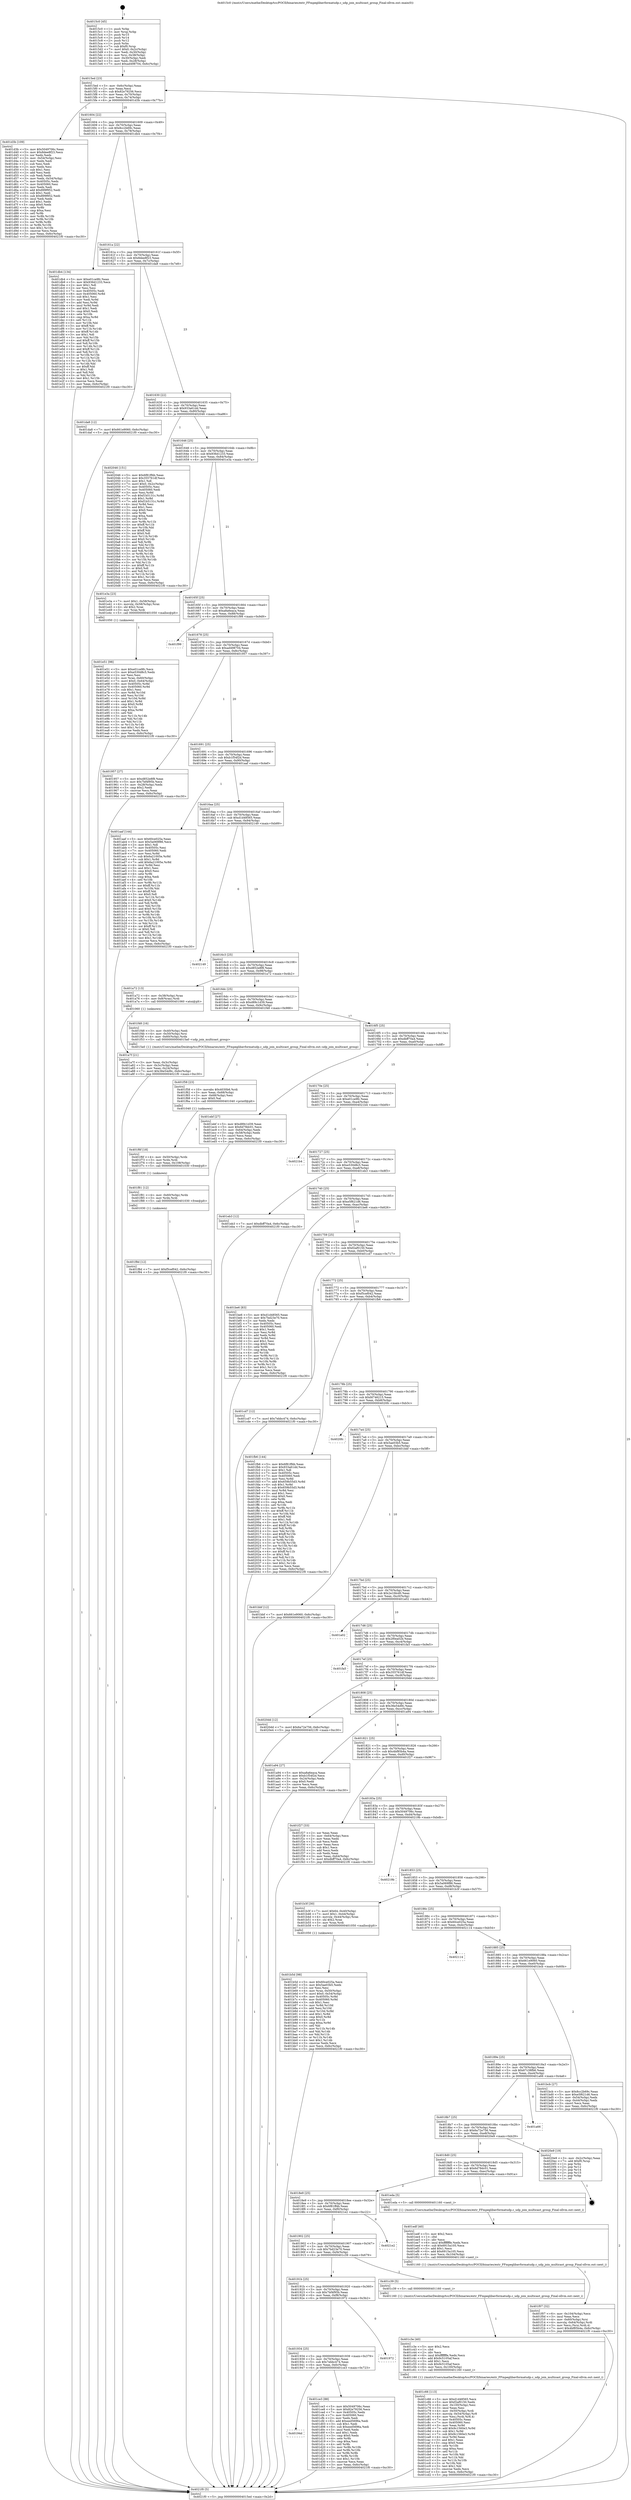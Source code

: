 digraph "0x4015c0" {
  label = "0x4015c0 (/mnt/c/Users/mathe/Desktop/tcc/POCII/binaries/extr_FFmpeglibavformatudp.c_udp_join_multicast_group_Final-ollvm.out::main(0))"
  labelloc = "t"
  node[shape=record]

  Entry [label="",width=0.3,height=0.3,shape=circle,fillcolor=black,style=filled]
  "0x4015ed" [label="{
     0x4015ed [23]\l
     | [instrs]\l
     &nbsp;&nbsp;0x4015ed \<+3\>: mov -0x6c(%rbp),%eax\l
     &nbsp;&nbsp;0x4015f0 \<+2\>: mov %eax,%ecx\l
     &nbsp;&nbsp;0x4015f2 \<+6\>: sub $0x82e79256,%ecx\l
     &nbsp;&nbsp;0x4015f8 \<+3\>: mov %eax,-0x70(%rbp)\l
     &nbsp;&nbsp;0x4015fb \<+3\>: mov %ecx,-0x74(%rbp)\l
     &nbsp;&nbsp;0x4015fe \<+6\>: je 0000000000401d3b \<main+0x77b\>\l
  }"]
  "0x401d3b" [label="{
     0x401d3b [109]\l
     | [instrs]\l
     &nbsp;&nbsp;0x401d3b \<+5\>: mov $0x5049706c,%eax\l
     &nbsp;&nbsp;0x401d40 \<+5\>: mov $0x8dee8f23,%ecx\l
     &nbsp;&nbsp;0x401d45 \<+2\>: xor %edx,%edx\l
     &nbsp;&nbsp;0x401d47 \<+3\>: mov -0x54(%rbp),%esi\l
     &nbsp;&nbsp;0x401d4a \<+2\>: mov %edx,%edi\l
     &nbsp;&nbsp;0x401d4c \<+2\>: sub %esi,%edi\l
     &nbsp;&nbsp;0x401d4e \<+2\>: mov %edx,%esi\l
     &nbsp;&nbsp;0x401d50 \<+3\>: sub $0x1,%esi\l
     &nbsp;&nbsp;0x401d53 \<+2\>: add %esi,%edi\l
     &nbsp;&nbsp;0x401d55 \<+2\>: sub %edi,%edx\l
     &nbsp;&nbsp;0x401d57 \<+3\>: mov %edx,-0x54(%rbp)\l
     &nbsp;&nbsp;0x401d5a \<+7\>: mov 0x40505c,%edx\l
     &nbsp;&nbsp;0x401d61 \<+7\>: mov 0x405060,%esi\l
     &nbsp;&nbsp;0x401d68 \<+2\>: mov %edx,%edi\l
     &nbsp;&nbsp;0x401d6a \<+6\>: add $0x899f952,%edi\l
     &nbsp;&nbsp;0x401d70 \<+3\>: sub $0x1,%edi\l
     &nbsp;&nbsp;0x401d73 \<+6\>: sub $0x899f952,%edi\l
     &nbsp;&nbsp;0x401d79 \<+3\>: imul %edi,%edx\l
     &nbsp;&nbsp;0x401d7c \<+3\>: and $0x1,%edx\l
     &nbsp;&nbsp;0x401d7f \<+3\>: cmp $0x0,%edx\l
     &nbsp;&nbsp;0x401d82 \<+4\>: sete %r8b\l
     &nbsp;&nbsp;0x401d86 \<+3\>: cmp $0xa,%esi\l
     &nbsp;&nbsp;0x401d89 \<+4\>: setl %r9b\l
     &nbsp;&nbsp;0x401d8d \<+3\>: mov %r8b,%r10b\l
     &nbsp;&nbsp;0x401d90 \<+3\>: and %r9b,%r10b\l
     &nbsp;&nbsp;0x401d93 \<+3\>: xor %r9b,%r8b\l
     &nbsp;&nbsp;0x401d96 \<+3\>: or %r8b,%r10b\l
     &nbsp;&nbsp;0x401d99 \<+4\>: test $0x1,%r10b\l
     &nbsp;&nbsp;0x401d9d \<+3\>: cmovne %ecx,%eax\l
     &nbsp;&nbsp;0x401da0 \<+3\>: mov %eax,-0x6c(%rbp)\l
     &nbsp;&nbsp;0x401da3 \<+5\>: jmp 00000000004021f0 \<main+0xc30\>\l
  }"]
  "0x401604" [label="{
     0x401604 [22]\l
     | [instrs]\l
     &nbsp;&nbsp;0x401604 \<+5\>: jmp 0000000000401609 \<main+0x49\>\l
     &nbsp;&nbsp;0x401609 \<+3\>: mov -0x70(%rbp),%eax\l
     &nbsp;&nbsp;0x40160c \<+5\>: sub $0x8cc2b69c,%eax\l
     &nbsp;&nbsp;0x401611 \<+3\>: mov %eax,-0x78(%rbp)\l
     &nbsp;&nbsp;0x401614 \<+6\>: je 0000000000401db4 \<main+0x7f4\>\l
  }"]
  Exit [label="",width=0.3,height=0.3,shape=circle,fillcolor=black,style=filled,peripheries=2]
  "0x401db4" [label="{
     0x401db4 [134]\l
     | [instrs]\l
     &nbsp;&nbsp;0x401db4 \<+5\>: mov $0xe01ce9fc,%eax\l
     &nbsp;&nbsp;0x401db9 \<+5\>: mov $0x936d1233,%ecx\l
     &nbsp;&nbsp;0x401dbe \<+2\>: mov $0x1,%dl\l
     &nbsp;&nbsp;0x401dc0 \<+2\>: xor %esi,%esi\l
     &nbsp;&nbsp;0x401dc2 \<+7\>: mov 0x40505c,%edi\l
     &nbsp;&nbsp;0x401dc9 \<+8\>: mov 0x405060,%r8d\l
     &nbsp;&nbsp;0x401dd1 \<+3\>: sub $0x1,%esi\l
     &nbsp;&nbsp;0x401dd4 \<+3\>: mov %edi,%r9d\l
     &nbsp;&nbsp;0x401dd7 \<+3\>: add %esi,%r9d\l
     &nbsp;&nbsp;0x401dda \<+4\>: imul %r9d,%edi\l
     &nbsp;&nbsp;0x401dde \<+3\>: and $0x1,%edi\l
     &nbsp;&nbsp;0x401de1 \<+3\>: cmp $0x0,%edi\l
     &nbsp;&nbsp;0x401de4 \<+4\>: sete %r10b\l
     &nbsp;&nbsp;0x401de8 \<+4\>: cmp $0xa,%r8d\l
     &nbsp;&nbsp;0x401dec \<+4\>: setl %r11b\l
     &nbsp;&nbsp;0x401df0 \<+3\>: mov %r10b,%bl\l
     &nbsp;&nbsp;0x401df3 \<+3\>: xor $0xff,%bl\l
     &nbsp;&nbsp;0x401df6 \<+3\>: mov %r11b,%r14b\l
     &nbsp;&nbsp;0x401df9 \<+4\>: xor $0xff,%r14b\l
     &nbsp;&nbsp;0x401dfd \<+3\>: xor $0x1,%dl\l
     &nbsp;&nbsp;0x401e00 \<+3\>: mov %bl,%r15b\l
     &nbsp;&nbsp;0x401e03 \<+4\>: and $0xff,%r15b\l
     &nbsp;&nbsp;0x401e07 \<+3\>: and %dl,%r10b\l
     &nbsp;&nbsp;0x401e0a \<+3\>: mov %r14b,%r12b\l
     &nbsp;&nbsp;0x401e0d \<+4\>: and $0xff,%r12b\l
     &nbsp;&nbsp;0x401e11 \<+3\>: and %dl,%r11b\l
     &nbsp;&nbsp;0x401e14 \<+3\>: or %r10b,%r15b\l
     &nbsp;&nbsp;0x401e17 \<+3\>: or %r11b,%r12b\l
     &nbsp;&nbsp;0x401e1a \<+3\>: xor %r12b,%r15b\l
     &nbsp;&nbsp;0x401e1d \<+3\>: or %r14b,%bl\l
     &nbsp;&nbsp;0x401e20 \<+3\>: xor $0xff,%bl\l
     &nbsp;&nbsp;0x401e23 \<+3\>: or $0x1,%dl\l
     &nbsp;&nbsp;0x401e26 \<+2\>: and %dl,%bl\l
     &nbsp;&nbsp;0x401e28 \<+3\>: or %bl,%r15b\l
     &nbsp;&nbsp;0x401e2b \<+4\>: test $0x1,%r15b\l
     &nbsp;&nbsp;0x401e2f \<+3\>: cmovne %ecx,%eax\l
     &nbsp;&nbsp;0x401e32 \<+3\>: mov %eax,-0x6c(%rbp)\l
     &nbsp;&nbsp;0x401e35 \<+5\>: jmp 00000000004021f0 \<main+0xc30\>\l
  }"]
  "0x40161a" [label="{
     0x40161a [22]\l
     | [instrs]\l
     &nbsp;&nbsp;0x40161a \<+5\>: jmp 000000000040161f \<main+0x5f\>\l
     &nbsp;&nbsp;0x40161f \<+3\>: mov -0x70(%rbp),%eax\l
     &nbsp;&nbsp;0x401622 \<+5\>: sub $0x8dee8f23,%eax\l
     &nbsp;&nbsp;0x401627 \<+3\>: mov %eax,-0x7c(%rbp)\l
     &nbsp;&nbsp;0x40162a \<+6\>: je 0000000000401da8 \<main+0x7e8\>\l
  }"]
  "0x401f8d" [label="{
     0x401f8d [12]\l
     | [instrs]\l
     &nbsp;&nbsp;0x401f8d \<+7\>: movl $0xf5cef042,-0x6c(%rbp)\l
     &nbsp;&nbsp;0x401f94 \<+5\>: jmp 00000000004021f0 \<main+0xc30\>\l
  }"]
  "0x401da8" [label="{
     0x401da8 [12]\l
     | [instrs]\l
     &nbsp;&nbsp;0x401da8 \<+7\>: movl $0x661e9060,-0x6c(%rbp)\l
     &nbsp;&nbsp;0x401daf \<+5\>: jmp 00000000004021f0 \<main+0xc30\>\l
  }"]
  "0x401630" [label="{
     0x401630 [22]\l
     | [instrs]\l
     &nbsp;&nbsp;0x401630 \<+5\>: jmp 0000000000401635 \<main+0x75\>\l
     &nbsp;&nbsp;0x401635 \<+3\>: mov -0x70(%rbp),%eax\l
     &nbsp;&nbsp;0x401638 \<+5\>: sub $0x933a61dd,%eax\l
     &nbsp;&nbsp;0x40163d \<+3\>: mov %eax,-0x80(%rbp)\l
     &nbsp;&nbsp;0x401640 \<+6\>: je 0000000000402046 \<main+0xa86\>\l
  }"]
  "0x401f81" [label="{
     0x401f81 [12]\l
     | [instrs]\l
     &nbsp;&nbsp;0x401f81 \<+4\>: mov -0x60(%rbp),%rdx\l
     &nbsp;&nbsp;0x401f85 \<+3\>: mov %rdx,%rdi\l
     &nbsp;&nbsp;0x401f88 \<+5\>: call 0000000000401030 \<free@plt\>\l
     | [calls]\l
     &nbsp;&nbsp;0x401030 \{1\} (unknown)\l
  }"]
  "0x402046" [label="{
     0x402046 [151]\l
     | [instrs]\l
     &nbsp;&nbsp;0x402046 \<+5\>: mov $0x6f81ff4b,%eax\l
     &nbsp;&nbsp;0x40204b \<+5\>: mov $0x355761df,%ecx\l
     &nbsp;&nbsp;0x402050 \<+2\>: mov $0x1,%dl\l
     &nbsp;&nbsp;0x402052 \<+7\>: movl $0x0,-0x2c(%rbp)\l
     &nbsp;&nbsp;0x402059 \<+7\>: mov 0x40505c,%esi\l
     &nbsp;&nbsp;0x402060 \<+7\>: mov 0x405060,%edi\l
     &nbsp;&nbsp;0x402067 \<+3\>: mov %esi,%r8d\l
     &nbsp;&nbsp;0x40206a \<+7\>: sub $0xf1b5131c,%r8d\l
     &nbsp;&nbsp;0x402071 \<+4\>: sub $0x1,%r8d\l
     &nbsp;&nbsp;0x402075 \<+7\>: add $0xf1b5131c,%r8d\l
     &nbsp;&nbsp;0x40207c \<+4\>: imul %r8d,%esi\l
     &nbsp;&nbsp;0x402080 \<+3\>: and $0x1,%esi\l
     &nbsp;&nbsp;0x402083 \<+3\>: cmp $0x0,%esi\l
     &nbsp;&nbsp;0x402086 \<+4\>: sete %r9b\l
     &nbsp;&nbsp;0x40208a \<+3\>: cmp $0xa,%edi\l
     &nbsp;&nbsp;0x40208d \<+4\>: setl %r10b\l
     &nbsp;&nbsp;0x402091 \<+3\>: mov %r9b,%r11b\l
     &nbsp;&nbsp;0x402094 \<+4\>: xor $0xff,%r11b\l
     &nbsp;&nbsp;0x402098 \<+3\>: mov %r10b,%bl\l
     &nbsp;&nbsp;0x40209b \<+3\>: xor $0xff,%bl\l
     &nbsp;&nbsp;0x40209e \<+3\>: xor $0x0,%dl\l
     &nbsp;&nbsp;0x4020a1 \<+3\>: mov %r11b,%r14b\l
     &nbsp;&nbsp;0x4020a4 \<+4\>: and $0x0,%r14b\l
     &nbsp;&nbsp;0x4020a8 \<+3\>: and %dl,%r9b\l
     &nbsp;&nbsp;0x4020ab \<+3\>: mov %bl,%r15b\l
     &nbsp;&nbsp;0x4020ae \<+4\>: and $0x0,%r15b\l
     &nbsp;&nbsp;0x4020b2 \<+3\>: and %dl,%r10b\l
     &nbsp;&nbsp;0x4020b5 \<+3\>: or %r9b,%r14b\l
     &nbsp;&nbsp;0x4020b8 \<+3\>: or %r10b,%r15b\l
     &nbsp;&nbsp;0x4020bb \<+3\>: xor %r15b,%r14b\l
     &nbsp;&nbsp;0x4020be \<+3\>: or %bl,%r11b\l
     &nbsp;&nbsp;0x4020c1 \<+4\>: xor $0xff,%r11b\l
     &nbsp;&nbsp;0x4020c5 \<+3\>: or $0x0,%dl\l
     &nbsp;&nbsp;0x4020c8 \<+3\>: and %dl,%r11b\l
     &nbsp;&nbsp;0x4020cb \<+3\>: or %r11b,%r14b\l
     &nbsp;&nbsp;0x4020ce \<+4\>: test $0x1,%r14b\l
     &nbsp;&nbsp;0x4020d2 \<+3\>: cmovne %ecx,%eax\l
     &nbsp;&nbsp;0x4020d5 \<+3\>: mov %eax,-0x6c(%rbp)\l
     &nbsp;&nbsp;0x4020d8 \<+5\>: jmp 00000000004021f0 \<main+0xc30\>\l
  }"]
  "0x401646" [label="{
     0x401646 [25]\l
     | [instrs]\l
     &nbsp;&nbsp;0x401646 \<+5\>: jmp 000000000040164b \<main+0x8b\>\l
     &nbsp;&nbsp;0x40164b \<+3\>: mov -0x70(%rbp),%eax\l
     &nbsp;&nbsp;0x40164e \<+5\>: sub $0x936d1233,%eax\l
     &nbsp;&nbsp;0x401653 \<+6\>: mov %eax,-0x84(%rbp)\l
     &nbsp;&nbsp;0x401659 \<+6\>: je 0000000000401e3a \<main+0x87a\>\l
  }"]
  "0x401f6f" [label="{
     0x401f6f [18]\l
     | [instrs]\l
     &nbsp;&nbsp;0x401f6f \<+4\>: mov -0x50(%rbp),%rdx\l
     &nbsp;&nbsp;0x401f73 \<+3\>: mov %rdx,%rdi\l
     &nbsp;&nbsp;0x401f76 \<+6\>: mov %eax,-0x108(%rbp)\l
     &nbsp;&nbsp;0x401f7c \<+5\>: call 0000000000401030 \<free@plt\>\l
     | [calls]\l
     &nbsp;&nbsp;0x401030 \{1\} (unknown)\l
  }"]
  "0x401e3a" [label="{
     0x401e3a [23]\l
     | [instrs]\l
     &nbsp;&nbsp;0x401e3a \<+7\>: movl $0x1,-0x58(%rbp)\l
     &nbsp;&nbsp;0x401e41 \<+4\>: movslq -0x58(%rbp),%rax\l
     &nbsp;&nbsp;0x401e45 \<+4\>: shl $0x2,%rax\l
     &nbsp;&nbsp;0x401e49 \<+3\>: mov %rax,%rdi\l
     &nbsp;&nbsp;0x401e4c \<+5\>: call 0000000000401050 \<malloc@plt\>\l
     | [calls]\l
     &nbsp;&nbsp;0x401050 \{1\} (unknown)\l
  }"]
  "0x40165f" [label="{
     0x40165f [25]\l
     | [instrs]\l
     &nbsp;&nbsp;0x40165f \<+5\>: jmp 0000000000401664 \<main+0xa4\>\l
     &nbsp;&nbsp;0x401664 \<+3\>: mov -0x70(%rbp),%eax\l
     &nbsp;&nbsp;0x401667 \<+5\>: sub $0xa8a6eaca,%eax\l
     &nbsp;&nbsp;0x40166c \<+6\>: mov %eax,-0x88(%rbp)\l
     &nbsp;&nbsp;0x401672 \<+6\>: je 0000000000401f99 \<main+0x9d9\>\l
  }"]
  "0x401f58" [label="{
     0x401f58 [23]\l
     | [instrs]\l
     &nbsp;&nbsp;0x401f58 \<+10\>: movabs $0x4030b6,%rdi\l
     &nbsp;&nbsp;0x401f62 \<+3\>: mov %eax,-0x68(%rbp)\l
     &nbsp;&nbsp;0x401f65 \<+3\>: mov -0x68(%rbp),%esi\l
     &nbsp;&nbsp;0x401f68 \<+2\>: mov $0x0,%al\l
     &nbsp;&nbsp;0x401f6a \<+5\>: call 0000000000401040 \<printf@plt\>\l
     | [calls]\l
     &nbsp;&nbsp;0x401040 \{1\} (unknown)\l
  }"]
  "0x401f99" [label="{
     0x401f99\l
  }", style=dashed]
  "0x401678" [label="{
     0x401678 [25]\l
     | [instrs]\l
     &nbsp;&nbsp;0x401678 \<+5\>: jmp 000000000040167d \<main+0xbd\>\l
     &nbsp;&nbsp;0x40167d \<+3\>: mov -0x70(%rbp),%eax\l
     &nbsp;&nbsp;0x401680 \<+5\>: sub $0xad498704,%eax\l
     &nbsp;&nbsp;0x401685 \<+6\>: mov %eax,-0x8c(%rbp)\l
     &nbsp;&nbsp;0x40168b \<+6\>: je 0000000000401957 \<main+0x397\>\l
  }"]
  "0x401f07" [label="{
     0x401f07 [32]\l
     | [instrs]\l
     &nbsp;&nbsp;0x401f07 \<+6\>: mov -0x104(%rbp),%ecx\l
     &nbsp;&nbsp;0x401f0d \<+3\>: imul %eax,%ecx\l
     &nbsp;&nbsp;0x401f10 \<+4\>: mov -0x60(%rbp),%rsi\l
     &nbsp;&nbsp;0x401f14 \<+4\>: movslq -0x64(%rbp),%rdi\l
     &nbsp;&nbsp;0x401f18 \<+3\>: mov %ecx,(%rsi,%rdi,4)\l
     &nbsp;&nbsp;0x401f1b \<+7\>: movl $0x4bf85b4a,-0x6c(%rbp)\l
     &nbsp;&nbsp;0x401f22 \<+5\>: jmp 00000000004021f0 \<main+0xc30\>\l
  }"]
  "0x401957" [label="{
     0x401957 [27]\l
     | [instrs]\l
     &nbsp;&nbsp;0x401957 \<+5\>: mov $0xd852e8f8,%eax\l
     &nbsp;&nbsp;0x40195c \<+5\>: mov $0x7bf4f95b,%ecx\l
     &nbsp;&nbsp;0x401961 \<+3\>: mov -0x28(%rbp),%edx\l
     &nbsp;&nbsp;0x401964 \<+3\>: cmp $0x2,%edx\l
     &nbsp;&nbsp;0x401967 \<+3\>: cmovne %ecx,%eax\l
     &nbsp;&nbsp;0x40196a \<+3\>: mov %eax,-0x6c(%rbp)\l
     &nbsp;&nbsp;0x40196d \<+5\>: jmp 00000000004021f0 \<main+0xc30\>\l
  }"]
  "0x401691" [label="{
     0x401691 [25]\l
     | [instrs]\l
     &nbsp;&nbsp;0x401691 \<+5\>: jmp 0000000000401696 \<main+0xd6\>\l
     &nbsp;&nbsp;0x401696 \<+3\>: mov -0x70(%rbp),%eax\l
     &nbsp;&nbsp;0x401699 \<+5\>: sub $0xb1f54f2d,%eax\l
     &nbsp;&nbsp;0x40169e \<+6\>: mov %eax,-0x90(%rbp)\l
     &nbsp;&nbsp;0x4016a4 \<+6\>: je 0000000000401aaf \<main+0x4ef\>\l
  }"]
  "0x4021f0" [label="{
     0x4021f0 [5]\l
     | [instrs]\l
     &nbsp;&nbsp;0x4021f0 \<+5\>: jmp 00000000004015ed \<main+0x2d\>\l
  }"]
  "0x4015c0" [label="{
     0x4015c0 [45]\l
     | [instrs]\l
     &nbsp;&nbsp;0x4015c0 \<+1\>: push %rbp\l
     &nbsp;&nbsp;0x4015c1 \<+3\>: mov %rsp,%rbp\l
     &nbsp;&nbsp;0x4015c4 \<+2\>: push %r15\l
     &nbsp;&nbsp;0x4015c6 \<+2\>: push %r14\l
     &nbsp;&nbsp;0x4015c8 \<+2\>: push %r12\l
     &nbsp;&nbsp;0x4015ca \<+1\>: push %rbx\l
     &nbsp;&nbsp;0x4015cb \<+7\>: sub $0xf0,%rsp\l
     &nbsp;&nbsp;0x4015d2 \<+7\>: movl $0x0,-0x2c(%rbp)\l
     &nbsp;&nbsp;0x4015d9 \<+3\>: mov %edi,-0x30(%rbp)\l
     &nbsp;&nbsp;0x4015dc \<+4\>: mov %rsi,-0x38(%rbp)\l
     &nbsp;&nbsp;0x4015e0 \<+3\>: mov -0x30(%rbp),%edi\l
     &nbsp;&nbsp;0x4015e3 \<+3\>: mov %edi,-0x28(%rbp)\l
     &nbsp;&nbsp;0x4015e6 \<+7\>: movl $0xad498704,-0x6c(%rbp)\l
  }"]
  "0x401edf" [label="{
     0x401edf [40]\l
     | [instrs]\l
     &nbsp;&nbsp;0x401edf \<+5\>: mov $0x2,%ecx\l
     &nbsp;&nbsp;0x401ee4 \<+1\>: cltd\l
     &nbsp;&nbsp;0x401ee5 \<+2\>: idiv %ecx\l
     &nbsp;&nbsp;0x401ee7 \<+6\>: imul $0xfffffffe,%edx,%ecx\l
     &nbsp;&nbsp;0x401eed \<+6\>: sub $0x6915a105,%ecx\l
     &nbsp;&nbsp;0x401ef3 \<+3\>: add $0x1,%ecx\l
     &nbsp;&nbsp;0x401ef6 \<+6\>: add $0x6915a105,%ecx\l
     &nbsp;&nbsp;0x401efc \<+6\>: mov %ecx,-0x104(%rbp)\l
     &nbsp;&nbsp;0x401f02 \<+5\>: call 0000000000401160 \<next_i\>\l
     | [calls]\l
     &nbsp;&nbsp;0x401160 \{1\} (/mnt/c/Users/mathe/Desktop/tcc/POCII/binaries/extr_FFmpeglibavformatudp.c_udp_join_multicast_group_Final-ollvm.out::next_i)\l
  }"]
  "0x401aaf" [label="{
     0x401aaf [144]\l
     | [instrs]\l
     &nbsp;&nbsp;0x401aaf \<+5\>: mov $0x60ce025a,%eax\l
     &nbsp;&nbsp;0x401ab4 \<+5\>: mov $0x5a069f86,%ecx\l
     &nbsp;&nbsp;0x401ab9 \<+2\>: mov $0x1,%dl\l
     &nbsp;&nbsp;0x401abb \<+7\>: mov 0x40505c,%esi\l
     &nbsp;&nbsp;0x401ac2 \<+7\>: mov 0x405060,%edi\l
     &nbsp;&nbsp;0x401ac9 \<+3\>: mov %esi,%r8d\l
     &nbsp;&nbsp;0x401acc \<+7\>: sub $0x6a21005e,%r8d\l
     &nbsp;&nbsp;0x401ad3 \<+4\>: sub $0x1,%r8d\l
     &nbsp;&nbsp;0x401ad7 \<+7\>: add $0x6a21005e,%r8d\l
     &nbsp;&nbsp;0x401ade \<+4\>: imul %r8d,%esi\l
     &nbsp;&nbsp;0x401ae2 \<+3\>: and $0x1,%esi\l
     &nbsp;&nbsp;0x401ae5 \<+3\>: cmp $0x0,%esi\l
     &nbsp;&nbsp;0x401ae8 \<+4\>: sete %r9b\l
     &nbsp;&nbsp;0x401aec \<+3\>: cmp $0xa,%edi\l
     &nbsp;&nbsp;0x401aef \<+4\>: setl %r10b\l
     &nbsp;&nbsp;0x401af3 \<+3\>: mov %r9b,%r11b\l
     &nbsp;&nbsp;0x401af6 \<+4\>: xor $0xff,%r11b\l
     &nbsp;&nbsp;0x401afa \<+3\>: mov %r10b,%bl\l
     &nbsp;&nbsp;0x401afd \<+3\>: xor $0xff,%bl\l
     &nbsp;&nbsp;0x401b00 \<+3\>: xor $0x0,%dl\l
     &nbsp;&nbsp;0x401b03 \<+3\>: mov %r11b,%r14b\l
     &nbsp;&nbsp;0x401b06 \<+4\>: and $0x0,%r14b\l
     &nbsp;&nbsp;0x401b0a \<+3\>: and %dl,%r9b\l
     &nbsp;&nbsp;0x401b0d \<+3\>: mov %bl,%r15b\l
     &nbsp;&nbsp;0x401b10 \<+4\>: and $0x0,%r15b\l
     &nbsp;&nbsp;0x401b14 \<+3\>: and %dl,%r10b\l
     &nbsp;&nbsp;0x401b17 \<+3\>: or %r9b,%r14b\l
     &nbsp;&nbsp;0x401b1a \<+3\>: or %r10b,%r15b\l
     &nbsp;&nbsp;0x401b1d \<+3\>: xor %r15b,%r14b\l
     &nbsp;&nbsp;0x401b20 \<+3\>: or %bl,%r11b\l
     &nbsp;&nbsp;0x401b23 \<+4\>: xor $0xff,%r11b\l
     &nbsp;&nbsp;0x401b27 \<+3\>: or $0x0,%dl\l
     &nbsp;&nbsp;0x401b2a \<+3\>: and %dl,%r11b\l
     &nbsp;&nbsp;0x401b2d \<+3\>: or %r11b,%r14b\l
     &nbsp;&nbsp;0x401b30 \<+4\>: test $0x1,%r14b\l
     &nbsp;&nbsp;0x401b34 \<+3\>: cmovne %ecx,%eax\l
     &nbsp;&nbsp;0x401b37 \<+3\>: mov %eax,-0x6c(%rbp)\l
     &nbsp;&nbsp;0x401b3a \<+5\>: jmp 00000000004021f0 \<main+0xc30\>\l
  }"]
  "0x4016aa" [label="{
     0x4016aa [25]\l
     | [instrs]\l
     &nbsp;&nbsp;0x4016aa \<+5\>: jmp 00000000004016af \<main+0xef\>\l
     &nbsp;&nbsp;0x4016af \<+3\>: mov -0x70(%rbp),%eax\l
     &nbsp;&nbsp;0x4016b2 \<+5\>: sub $0xd1d48565,%eax\l
     &nbsp;&nbsp;0x4016b7 \<+6\>: mov %eax,-0x94(%rbp)\l
     &nbsp;&nbsp;0x4016bd \<+6\>: je 0000000000402149 \<main+0xb89\>\l
  }"]
  "0x401e51" [label="{
     0x401e51 [98]\l
     | [instrs]\l
     &nbsp;&nbsp;0x401e51 \<+5\>: mov $0xe01ce9fc,%ecx\l
     &nbsp;&nbsp;0x401e56 \<+5\>: mov $0xe530d8c5,%edx\l
     &nbsp;&nbsp;0x401e5b \<+2\>: xor %esi,%esi\l
     &nbsp;&nbsp;0x401e5d \<+4\>: mov %rax,-0x60(%rbp)\l
     &nbsp;&nbsp;0x401e61 \<+7\>: movl $0x0,-0x64(%rbp)\l
     &nbsp;&nbsp;0x401e68 \<+8\>: mov 0x40505c,%r8d\l
     &nbsp;&nbsp;0x401e70 \<+8\>: mov 0x405060,%r9d\l
     &nbsp;&nbsp;0x401e78 \<+3\>: sub $0x1,%esi\l
     &nbsp;&nbsp;0x401e7b \<+3\>: mov %r8d,%r10d\l
     &nbsp;&nbsp;0x401e7e \<+3\>: add %esi,%r10d\l
     &nbsp;&nbsp;0x401e81 \<+4\>: imul %r10d,%r8d\l
     &nbsp;&nbsp;0x401e85 \<+4\>: and $0x1,%r8d\l
     &nbsp;&nbsp;0x401e89 \<+4\>: cmp $0x0,%r8d\l
     &nbsp;&nbsp;0x401e8d \<+4\>: sete %r11b\l
     &nbsp;&nbsp;0x401e91 \<+4\>: cmp $0xa,%r9d\l
     &nbsp;&nbsp;0x401e95 \<+3\>: setl %bl\l
     &nbsp;&nbsp;0x401e98 \<+3\>: mov %r11b,%r14b\l
     &nbsp;&nbsp;0x401e9b \<+3\>: and %bl,%r14b\l
     &nbsp;&nbsp;0x401e9e \<+3\>: xor %bl,%r11b\l
     &nbsp;&nbsp;0x401ea1 \<+3\>: or %r11b,%r14b\l
     &nbsp;&nbsp;0x401ea4 \<+4\>: test $0x1,%r14b\l
     &nbsp;&nbsp;0x401ea8 \<+3\>: cmovne %edx,%ecx\l
     &nbsp;&nbsp;0x401eab \<+3\>: mov %ecx,-0x6c(%rbp)\l
     &nbsp;&nbsp;0x401eae \<+5\>: jmp 00000000004021f0 \<main+0xc30\>\l
  }"]
  "0x402149" [label="{
     0x402149\l
  }", style=dashed]
  "0x4016c3" [label="{
     0x4016c3 [25]\l
     | [instrs]\l
     &nbsp;&nbsp;0x4016c3 \<+5\>: jmp 00000000004016c8 \<main+0x108\>\l
     &nbsp;&nbsp;0x4016c8 \<+3\>: mov -0x70(%rbp),%eax\l
     &nbsp;&nbsp;0x4016cb \<+5\>: sub $0xd852e8f8,%eax\l
     &nbsp;&nbsp;0x4016d0 \<+6\>: mov %eax,-0x98(%rbp)\l
     &nbsp;&nbsp;0x4016d6 \<+6\>: je 0000000000401a72 \<main+0x4b2\>\l
  }"]
  "0x40194d" [label="{
     0x40194d\l
  }", style=dashed]
  "0x401a72" [label="{
     0x401a72 [13]\l
     | [instrs]\l
     &nbsp;&nbsp;0x401a72 \<+4\>: mov -0x38(%rbp),%rax\l
     &nbsp;&nbsp;0x401a76 \<+4\>: mov 0x8(%rax),%rdi\l
     &nbsp;&nbsp;0x401a7a \<+5\>: call 0000000000401060 \<atoi@plt\>\l
     | [calls]\l
     &nbsp;&nbsp;0x401060 \{1\} (unknown)\l
  }"]
  "0x4016dc" [label="{
     0x4016dc [25]\l
     | [instrs]\l
     &nbsp;&nbsp;0x4016dc \<+5\>: jmp 00000000004016e1 \<main+0x121\>\l
     &nbsp;&nbsp;0x4016e1 \<+3\>: mov -0x70(%rbp),%eax\l
     &nbsp;&nbsp;0x4016e4 \<+5\>: sub $0xd89c1d39,%eax\l
     &nbsp;&nbsp;0x4016e9 \<+6\>: mov %eax,-0x9c(%rbp)\l
     &nbsp;&nbsp;0x4016ef \<+6\>: je 0000000000401f48 \<main+0x988\>\l
  }"]
  "0x401a7f" [label="{
     0x401a7f [21]\l
     | [instrs]\l
     &nbsp;&nbsp;0x401a7f \<+3\>: mov %eax,-0x3c(%rbp)\l
     &nbsp;&nbsp;0x401a82 \<+3\>: mov -0x3c(%rbp),%eax\l
     &nbsp;&nbsp;0x401a85 \<+3\>: mov %eax,-0x24(%rbp)\l
     &nbsp;&nbsp;0x401a88 \<+7\>: movl $0x36e54d9c,-0x6c(%rbp)\l
     &nbsp;&nbsp;0x401a8f \<+5\>: jmp 00000000004021f0 \<main+0xc30\>\l
  }"]
  "0x401ce3" [label="{
     0x401ce3 [88]\l
     | [instrs]\l
     &nbsp;&nbsp;0x401ce3 \<+5\>: mov $0x5049706c,%eax\l
     &nbsp;&nbsp;0x401ce8 \<+5\>: mov $0x82e79256,%ecx\l
     &nbsp;&nbsp;0x401ced \<+7\>: mov 0x40505c,%edx\l
     &nbsp;&nbsp;0x401cf4 \<+7\>: mov 0x405060,%esi\l
     &nbsp;&nbsp;0x401cfb \<+2\>: mov %edx,%edi\l
     &nbsp;&nbsp;0x401cfd \<+6\>: add $0xeed5696a,%edi\l
     &nbsp;&nbsp;0x401d03 \<+3\>: sub $0x1,%edi\l
     &nbsp;&nbsp;0x401d06 \<+6\>: sub $0xeed5696a,%edi\l
     &nbsp;&nbsp;0x401d0c \<+3\>: imul %edi,%edx\l
     &nbsp;&nbsp;0x401d0f \<+3\>: and $0x1,%edx\l
     &nbsp;&nbsp;0x401d12 \<+3\>: cmp $0x0,%edx\l
     &nbsp;&nbsp;0x401d15 \<+4\>: sete %r8b\l
     &nbsp;&nbsp;0x401d19 \<+3\>: cmp $0xa,%esi\l
     &nbsp;&nbsp;0x401d1c \<+4\>: setl %r9b\l
     &nbsp;&nbsp;0x401d20 \<+3\>: mov %r8b,%r10b\l
     &nbsp;&nbsp;0x401d23 \<+3\>: and %r9b,%r10b\l
     &nbsp;&nbsp;0x401d26 \<+3\>: xor %r9b,%r8b\l
     &nbsp;&nbsp;0x401d29 \<+3\>: or %r8b,%r10b\l
     &nbsp;&nbsp;0x401d2c \<+4\>: test $0x1,%r10b\l
     &nbsp;&nbsp;0x401d30 \<+3\>: cmovne %ecx,%eax\l
     &nbsp;&nbsp;0x401d33 \<+3\>: mov %eax,-0x6c(%rbp)\l
     &nbsp;&nbsp;0x401d36 \<+5\>: jmp 00000000004021f0 \<main+0xc30\>\l
  }"]
  "0x401f48" [label="{
     0x401f48 [16]\l
     | [instrs]\l
     &nbsp;&nbsp;0x401f48 \<+3\>: mov -0x40(%rbp),%edi\l
     &nbsp;&nbsp;0x401f4b \<+4\>: mov -0x50(%rbp),%rsi\l
     &nbsp;&nbsp;0x401f4f \<+4\>: mov -0x60(%rbp),%rdx\l
     &nbsp;&nbsp;0x401f53 \<+5\>: call 00000000004015a0 \<udp_join_multicast_group\>\l
     | [calls]\l
     &nbsp;&nbsp;0x4015a0 \{1\} (/mnt/c/Users/mathe/Desktop/tcc/POCII/binaries/extr_FFmpeglibavformatudp.c_udp_join_multicast_group_Final-ollvm.out::udp_join_multicast_group)\l
  }"]
  "0x4016f5" [label="{
     0x4016f5 [25]\l
     | [instrs]\l
     &nbsp;&nbsp;0x4016f5 \<+5\>: jmp 00000000004016fa \<main+0x13a\>\l
     &nbsp;&nbsp;0x4016fa \<+3\>: mov -0x70(%rbp),%eax\l
     &nbsp;&nbsp;0x4016fd \<+5\>: sub $0xdbff70a4,%eax\l
     &nbsp;&nbsp;0x401702 \<+6\>: mov %eax,-0xa0(%rbp)\l
     &nbsp;&nbsp;0x401708 \<+6\>: je 0000000000401ebf \<main+0x8ff\>\l
  }"]
  "0x401934" [label="{
     0x401934 [25]\l
     | [instrs]\l
     &nbsp;&nbsp;0x401934 \<+5\>: jmp 0000000000401939 \<main+0x379\>\l
     &nbsp;&nbsp;0x401939 \<+3\>: mov -0x70(%rbp),%eax\l
     &nbsp;&nbsp;0x40193c \<+5\>: sub $0x7ebbc474,%eax\l
     &nbsp;&nbsp;0x401941 \<+6\>: mov %eax,-0xfc(%rbp)\l
     &nbsp;&nbsp;0x401947 \<+6\>: je 0000000000401ce3 \<main+0x723\>\l
  }"]
  "0x401ebf" [label="{
     0x401ebf [27]\l
     | [instrs]\l
     &nbsp;&nbsp;0x401ebf \<+5\>: mov $0xd89c1d39,%eax\l
     &nbsp;&nbsp;0x401ec4 \<+5\>: mov $0x6d78dc01,%ecx\l
     &nbsp;&nbsp;0x401ec9 \<+3\>: mov -0x64(%rbp),%edx\l
     &nbsp;&nbsp;0x401ecc \<+3\>: cmp -0x58(%rbp),%edx\l
     &nbsp;&nbsp;0x401ecf \<+3\>: cmovl %ecx,%eax\l
     &nbsp;&nbsp;0x401ed2 \<+3\>: mov %eax,-0x6c(%rbp)\l
     &nbsp;&nbsp;0x401ed5 \<+5\>: jmp 00000000004021f0 \<main+0xc30\>\l
  }"]
  "0x40170e" [label="{
     0x40170e [25]\l
     | [instrs]\l
     &nbsp;&nbsp;0x40170e \<+5\>: jmp 0000000000401713 \<main+0x153\>\l
     &nbsp;&nbsp;0x401713 \<+3\>: mov -0x70(%rbp),%eax\l
     &nbsp;&nbsp;0x401716 \<+5\>: sub $0xe01ce9fc,%eax\l
     &nbsp;&nbsp;0x40171b \<+6\>: mov %eax,-0xa4(%rbp)\l
     &nbsp;&nbsp;0x401721 \<+6\>: je 00000000004021b4 \<main+0xbf4\>\l
  }"]
  "0x401972" [label="{
     0x401972\l
  }", style=dashed]
  "0x4021b4" [label="{
     0x4021b4\l
  }", style=dashed]
  "0x401727" [label="{
     0x401727 [25]\l
     | [instrs]\l
     &nbsp;&nbsp;0x401727 \<+5\>: jmp 000000000040172c \<main+0x16c\>\l
     &nbsp;&nbsp;0x40172c \<+3\>: mov -0x70(%rbp),%eax\l
     &nbsp;&nbsp;0x40172f \<+5\>: sub $0xe530d8c5,%eax\l
     &nbsp;&nbsp;0x401734 \<+6\>: mov %eax,-0xa8(%rbp)\l
     &nbsp;&nbsp;0x40173a \<+6\>: je 0000000000401eb3 \<main+0x8f3\>\l
  }"]
  "0x401c66" [label="{
     0x401c66 [113]\l
     | [instrs]\l
     &nbsp;&nbsp;0x401c66 \<+5\>: mov $0xd1d48565,%ecx\l
     &nbsp;&nbsp;0x401c6b \<+5\>: mov $0xf2af0150,%edx\l
     &nbsp;&nbsp;0x401c70 \<+6\>: mov -0x100(%rbp),%esi\l
     &nbsp;&nbsp;0x401c76 \<+3\>: imul %eax,%esi\l
     &nbsp;&nbsp;0x401c79 \<+4\>: mov -0x50(%rbp),%rdi\l
     &nbsp;&nbsp;0x401c7d \<+4\>: movslq -0x54(%rbp),%r8\l
     &nbsp;&nbsp;0x401c81 \<+4\>: mov %esi,(%rdi,%r8,4)\l
     &nbsp;&nbsp;0x401c85 \<+7\>: mov 0x40505c,%eax\l
     &nbsp;&nbsp;0x401c8c \<+7\>: mov 0x405060,%esi\l
     &nbsp;&nbsp;0x401c93 \<+3\>: mov %eax,%r9d\l
     &nbsp;&nbsp;0x401c96 \<+7\>: add $0x9c1560e3,%r9d\l
     &nbsp;&nbsp;0x401c9d \<+4\>: sub $0x1,%r9d\l
     &nbsp;&nbsp;0x401ca1 \<+7\>: sub $0x9c1560e3,%r9d\l
     &nbsp;&nbsp;0x401ca8 \<+4\>: imul %r9d,%eax\l
     &nbsp;&nbsp;0x401cac \<+3\>: and $0x1,%eax\l
     &nbsp;&nbsp;0x401caf \<+3\>: cmp $0x0,%eax\l
     &nbsp;&nbsp;0x401cb2 \<+4\>: sete %r10b\l
     &nbsp;&nbsp;0x401cb6 \<+3\>: cmp $0xa,%esi\l
     &nbsp;&nbsp;0x401cb9 \<+4\>: setl %r11b\l
     &nbsp;&nbsp;0x401cbd \<+3\>: mov %r10b,%bl\l
     &nbsp;&nbsp;0x401cc0 \<+3\>: and %r11b,%bl\l
     &nbsp;&nbsp;0x401cc3 \<+3\>: xor %r11b,%r10b\l
     &nbsp;&nbsp;0x401cc6 \<+3\>: or %r10b,%bl\l
     &nbsp;&nbsp;0x401cc9 \<+3\>: test $0x1,%bl\l
     &nbsp;&nbsp;0x401ccc \<+3\>: cmovne %edx,%ecx\l
     &nbsp;&nbsp;0x401ccf \<+3\>: mov %ecx,-0x6c(%rbp)\l
     &nbsp;&nbsp;0x401cd2 \<+5\>: jmp 00000000004021f0 \<main+0xc30\>\l
  }"]
  "0x401eb3" [label="{
     0x401eb3 [12]\l
     | [instrs]\l
     &nbsp;&nbsp;0x401eb3 \<+7\>: movl $0xdbff70a4,-0x6c(%rbp)\l
     &nbsp;&nbsp;0x401eba \<+5\>: jmp 00000000004021f0 \<main+0xc30\>\l
  }"]
  "0x401740" [label="{
     0x401740 [25]\l
     | [instrs]\l
     &nbsp;&nbsp;0x401740 \<+5\>: jmp 0000000000401745 \<main+0x185\>\l
     &nbsp;&nbsp;0x401745 \<+3\>: mov -0x70(%rbp),%eax\l
     &nbsp;&nbsp;0x401748 \<+5\>: sub $0xe5f621d6,%eax\l
     &nbsp;&nbsp;0x40174d \<+6\>: mov %eax,-0xac(%rbp)\l
     &nbsp;&nbsp;0x401753 \<+6\>: je 0000000000401be6 \<main+0x626\>\l
  }"]
  "0x401c3e" [label="{
     0x401c3e [40]\l
     | [instrs]\l
     &nbsp;&nbsp;0x401c3e \<+5\>: mov $0x2,%ecx\l
     &nbsp;&nbsp;0x401c43 \<+1\>: cltd\l
     &nbsp;&nbsp;0x401c44 \<+2\>: idiv %ecx\l
     &nbsp;&nbsp;0x401c46 \<+6\>: imul $0xfffffffe,%edx,%ecx\l
     &nbsp;&nbsp;0x401c4c \<+6\>: add $0x9c5105af,%ecx\l
     &nbsp;&nbsp;0x401c52 \<+3\>: add $0x1,%ecx\l
     &nbsp;&nbsp;0x401c55 \<+6\>: sub $0x9c5105af,%ecx\l
     &nbsp;&nbsp;0x401c5b \<+6\>: mov %ecx,-0x100(%rbp)\l
     &nbsp;&nbsp;0x401c61 \<+5\>: call 0000000000401160 \<next_i\>\l
     | [calls]\l
     &nbsp;&nbsp;0x401160 \{1\} (/mnt/c/Users/mathe/Desktop/tcc/POCII/binaries/extr_FFmpeglibavformatudp.c_udp_join_multicast_group_Final-ollvm.out::next_i)\l
  }"]
  "0x401be6" [label="{
     0x401be6 [83]\l
     | [instrs]\l
     &nbsp;&nbsp;0x401be6 \<+5\>: mov $0xd1d48565,%eax\l
     &nbsp;&nbsp;0x401beb \<+5\>: mov $0x7bd23e70,%ecx\l
     &nbsp;&nbsp;0x401bf0 \<+2\>: xor %edx,%edx\l
     &nbsp;&nbsp;0x401bf2 \<+7\>: mov 0x40505c,%esi\l
     &nbsp;&nbsp;0x401bf9 \<+7\>: mov 0x405060,%edi\l
     &nbsp;&nbsp;0x401c00 \<+3\>: sub $0x1,%edx\l
     &nbsp;&nbsp;0x401c03 \<+3\>: mov %esi,%r8d\l
     &nbsp;&nbsp;0x401c06 \<+3\>: add %edx,%r8d\l
     &nbsp;&nbsp;0x401c09 \<+4\>: imul %r8d,%esi\l
     &nbsp;&nbsp;0x401c0d \<+3\>: and $0x1,%esi\l
     &nbsp;&nbsp;0x401c10 \<+3\>: cmp $0x0,%esi\l
     &nbsp;&nbsp;0x401c13 \<+4\>: sete %r9b\l
     &nbsp;&nbsp;0x401c17 \<+3\>: cmp $0xa,%edi\l
     &nbsp;&nbsp;0x401c1a \<+4\>: setl %r10b\l
     &nbsp;&nbsp;0x401c1e \<+3\>: mov %r9b,%r11b\l
     &nbsp;&nbsp;0x401c21 \<+3\>: and %r10b,%r11b\l
     &nbsp;&nbsp;0x401c24 \<+3\>: xor %r10b,%r9b\l
     &nbsp;&nbsp;0x401c27 \<+3\>: or %r9b,%r11b\l
     &nbsp;&nbsp;0x401c2a \<+4\>: test $0x1,%r11b\l
     &nbsp;&nbsp;0x401c2e \<+3\>: cmovne %ecx,%eax\l
     &nbsp;&nbsp;0x401c31 \<+3\>: mov %eax,-0x6c(%rbp)\l
     &nbsp;&nbsp;0x401c34 \<+5\>: jmp 00000000004021f0 \<main+0xc30\>\l
  }"]
  "0x401759" [label="{
     0x401759 [25]\l
     | [instrs]\l
     &nbsp;&nbsp;0x401759 \<+5\>: jmp 000000000040175e \<main+0x19e\>\l
     &nbsp;&nbsp;0x40175e \<+3\>: mov -0x70(%rbp),%eax\l
     &nbsp;&nbsp;0x401761 \<+5\>: sub $0xf2af0150,%eax\l
     &nbsp;&nbsp;0x401766 \<+6\>: mov %eax,-0xb0(%rbp)\l
     &nbsp;&nbsp;0x40176c \<+6\>: je 0000000000401cd7 \<main+0x717\>\l
  }"]
  "0x40191b" [label="{
     0x40191b [25]\l
     | [instrs]\l
     &nbsp;&nbsp;0x40191b \<+5\>: jmp 0000000000401920 \<main+0x360\>\l
     &nbsp;&nbsp;0x401920 \<+3\>: mov -0x70(%rbp),%eax\l
     &nbsp;&nbsp;0x401923 \<+5\>: sub $0x7bf4f95b,%eax\l
     &nbsp;&nbsp;0x401928 \<+6\>: mov %eax,-0xf8(%rbp)\l
     &nbsp;&nbsp;0x40192e \<+6\>: je 0000000000401972 \<main+0x3b2\>\l
  }"]
  "0x401cd7" [label="{
     0x401cd7 [12]\l
     | [instrs]\l
     &nbsp;&nbsp;0x401cd7 \<+7\>: movl $0x7ebbc474,-0x6c(%rbp)\l
     &nbsp;&nbsp;0x401cde \<+5\>: jmp 00000000004021f0 \<main+0xc30\>\l
  }"]
  "0x401772" [label="{
     0x401772 [25]\l
     | [instrs]\l
     &nbsp;&nbsp;0x401772 \<+5\>: jmp 0000000000401777 \<main+0x1b7\>\l
     &nbsp;&nbsp;0x401777 \<+3\>: mov -0x70(%rbp),%eax\l
     &nbsp;&nbsp;0x40177a \<+5\>: sub $0xf5cef042,%eax\l
     &nbsp;&nbsp;0x40177f \<+6\>: mov %eax,-0xb4(%rbp)\l
     &nbsp;&nbsp;0x401785 \<+6\>: je 0000000000401fb6 \<main+0x9f6\>\l
  }"]
  "0x401c39" [label="{
     0x401c39 [5]\l
     | [instrs]\l
     &nbsp;&nbsp;0x401c39 \<+5\>: call 0000000000401160 \<next_i\>\l
     | [calls]\l
     &nbsp;&nbsp;0x401160 \{1\} (/mnt/c/Users/mathe/Desktop/tcc/POCII/binaries/extr_FFmpeglibavformatudp.c_udp_join_multicast_group_Final-ollvm.out::next_i)\l
  }"]
  "0x401fb6" [label="{
     0x401fb6 [144]\l
     | [instrs]\l
     &nbsp;&nbsp;0x401fb6 \<+5\>: mov $0x6f81ff4b,%eax\l
     &nbsp;&nbsp;0x401fbb \<+5\>: mov $0x933a61dd,%ecx\l
     &nbsp;&nbsp;0x401fc0 \<+2\>: mov $0x1,%dl\l
     &nbsp;&nbsp;0x401fc2 \<+7\>: mov 0x40505c,%esi\l
     &nbsp;&nbsp;0x401fc9 \<+7\>: mov 0x405060,%edi\l
     &nbsp;&nbsp;0x401fd0 \<+3\>: mov %esi,%r8d\l
     &nbsp;&nbsp;0x401fd3 \<+7\>: add $0x659b55d3,%r8d\l
     &nbsp;&nbsp;0x401fda \<+4\>: sub $0x1,%r8d\l
     &nbsp;&nbsp;0x401fde \<+7\>: sub $0x659b55d3,%r8d\l
     &nbsp;&nbsp;0x401fe5 \<+4\>: imul %r8d,%esi\l
     &nbsp;&nbsp;0x401fe9 \<+3\>: and $0x1,%esi\l
     &nbsp;&nbsp;0x401fec \<+3\>: cmp $0x0,%esi\l
     &nbsp;&nbsp;0x401fef \<+4\>: sete %r9b\l
     &nbsp;&nbsp;0x401ff3 \<+3\>: cmp $0xa,%edi\l
     &nbsp;&nbsp;0x401ff6 \<+4\>: setl %r10b\l
     &nbsp;&nbsp;0x401ffa \<+3\>: mov %r9b,%r11b\l
     &nbsp;&nbsp;0x401ffd \<+4\>: xor $0xff,%r11b\l
     &nbsp;&nbsp;0x402001 \<+3\>: mov %r10b,%bl\l
     &nbsp;&nbsp;0x402004 \<+3\>: xor $0xff,%bl\l
     &nbsp;&nbsp;0x402007 \<+3\>: xor $0x1,%dl\l
     &nbsp;&nbsp;0x40200a \<+3\>: mov %r11b,%r14b\l
     &nbsp;&nbsp;0x40200d \<+4\>: and $0xff,%r14b\l
     &nbsp;&nbsp;0x402011 \<+3\>: and %dl,%r9b\l
     &nbsp;&nbsp;0x402014 \<+3\>: mov %bl,%r15b\l
     &nbsp;&nbsp;0x402017 \<+4\>: and $0xff,%r15b\l
     &nbsp;&nbsp;0x40201b \<+3\>: and %dl,%r10b\l
     &nbsp;&nbsp;0x40201e \<+3\>: or %r9b,%r14b\l
     &nbsp;&nbsp;0x402021 \<+3\>: or %r10b,%r15b\l
     &nbsp;&nbsp;0x402024 \<+3\>: xor %r15b,%r14b\l
     &nbsp;&nbsp;0x402027 \<+3\>: or %bl,%r11b\l
     &nbsp;&nbsp;0x40202a \<+4\>: xor $0xff,%r11b\l
     &nbsp;&nbsp;0x40202e \<+3\>: or $0x1,%dl\l
     &nbsp;&nbsp;0x402031 \<+3\>: and %dl,%r11b\l
     &nbsp;&nbsp;0x402034 \<+3\>: or %r11b,%r14b\l
     &nbsp;&nbsp;0x402037 \<+4\>: test $0x1,%r14b\l
     &nbsp;&nbsp;0x40203b \<+3\>: cmovne %ecx,%eax\l
     &nbsp;&nbsp;0x40203e \<+3\>: mov %eax,-0x6c(%rbp)\l
     &nbsp;&nbsp;0x402041 \<+5\>: jmp 00000000004021f0 \<main+0xc30\>\l
  }"]
  "0x40178b" [label="{
     0x40178b [25]\l
     | [instrs]\l
     &nbsp;&nbsp;0x40178b \<+5\>: jmp 0000000000401790 \<main+0x1d0\>\l
     &nbsp;&nbsp;0x401790 \<+3\>: mov -0x70(%rbp),%eax\l
     &nbsp;&nbsp;0x401793 \<+5\>: sub $0xfd746215,%eax\l
     &nbsp;&nbsp;0x401798 \<+6\>: mov %eax,-0xb8(%rbp)\l
     &nbsp;&nbsp;0x40179e \<+6\>: je 00000000004020fc \<main+0xb3c\>\l
  }"]
  "0x401902" [label="{
     0x401902 [25]\l
     | [instrs]\l
     &nbsp;&nbsp;0x401902 \<+5\>: jmp 0000000000401907 \<main+0x347\>\l
     &nbsp;&nbsp;0x401907 \<+3\>: mov -0x70(%rbp),%eax\l
     &nbsp;&nbsp;0x40190a \<+5\>: sub $0x7bd23e70,%eax\l
     &nbsp;&nbsp;0x40190f \<+6\>: mov %eax,-0xf4(%rbp)\l
     &nbsp;&nbsp;0x401915 \<+6\>: je 0000000000401c39 \<main+0x679\>\l
  }"]
  "0x4020fc" [label="{
     0x4020fc\l
  }", style=dashed]
  "0x4017a4" [label="{
     0x4017a4 [25]\l
     | [instrs]\l
     &nbsp;&nbsp;0x4017a4 \<+5\>: jmp 00000000004017a9 \<main+0x1e9\>\l
     &nbsp;&nbsp;0x4017a9 \<+3\>: mov -0x70(%rbp),%eax\l
     &nbsp;&nbsp;0x4017ac \<+5\>: sub $0x5ae03b5,%eax\l
     &nbsp;&nbsp;0x4017b1 \<+6\>: mov %eax,-0xbc(%rbp)\l
     &nbsp;&nbsp;0x4017b7 \<+6\>: je 0000000000401bbf \<main+0x5ff\>\l
  }"]
  "0x4021e2" [label="{
     0x4021e2\l
  }", style=dashed]
  "0x401bbf" [label="{
     0x401bbf [12]\l
     | [instrs]\l
     &nbsp;&nbsp;0x401bbf \<+7\>: movl $0x661e9060,-0x6c(%rbp)\l
     &nbsp;&nbsp;0x401bc6 \<+5\>: jmp 00000000004021f0 \<main+0xc30\>\l
  }"]
  "0x4017bd" [label="{
     0x4017bd [25]\l
     | [instrs]\l
     &nbsp;&nbsp;0x4017bd \<+5\>: jmp 00000000004017c2 \<main+0x202\>\l
     &nbsp;&nbsp;0x4017c2 \<+3\>: mov -0x70(%rbp),%eax\l
     &nbsp;&nbsp;0x4017c5 \<+5\>: sub $0x2e1fdcd0,%eax\l
     &nbsp;&nbsp;0x4017ca \<+6\>: mov %eax,-0xc0(%rbp)\l
     &nbsp;&nbsp;0x4017d0 \<+6\>: je 0000000000401a02 \<main+0x442\>\l
  }"]
  "0x4018e9" [label="{
     0x4018e9 [25]\l
     | [instrs]\l
     &nbsp;&nbsp;0x4018e9 \<+5\>: jmp 00000000004018ee \<main+0x32e\>\l
     &nbsp;&nbsp;0x4018ee \<+3\>: mov -0x70(%rbp),%eax\l
     &nbsp;&nbsp;0x4018f1 \<+5\>: sub $0x6f81ff4b,%eax\l
     &nbsp;&nbsp;0x4018f6 \<+6\>: mov %eax,-0xf0(%rbp)\l
     &nbsp;&nbsp;0x4018fc \<+6\>: je 00000000004021e2 \<main+0xc22\>\l
  }"]
  "0x401a02" [label="{
     0x401a02\l
  }", style=dashed]
  "0x4017d6" [label="{
     0x4017d6 [25]\l
     | [instrs]\l
     &nbsp;&nbsp;0x4017d6 \<+5\>: jmp 00000000004017db \<main+0x21b\>\l
     &nbsp;&nbsp;0x4017db \<+3\>: mov -0x70(%rbp),%eax\l
     &nbsp;&nbsp;0x4017de \<+5\>: sub $0x2f0ea02b,%eax\l
     &nbsp;&nbsp;0x4017e3 \<+6\>: mov %eax,-0xc4(%rbp)\l
     &nbsp;&nbsp;0x4017e9 \<+6\>: je 0000000000401fa5 \<main+0x9e5\>\l
  }"]
  "0x401eda" [label="{
     0x401eda [5]\l
     | [instrs]\l
     &nbsp;&nbsp;0x401eda \<+5\>: call 0000000000401160 \<next_i\>\l
     | [calls]\l
     &nbsp;&nbsp;0x401160 \{1\} (/mnt/c/Users/mathe/Desktop/tcc/POCII/binaries/extr_FFmpeglibavformatudp.c_udp_join_multicast_group_Final-ollvm.out::next_i)\l
  }"]
  "0x401fa5" [label="{
     0x401fa5\l
  }", style=dashed]
  "0x4017ef" [label="{
     0x4017ef [25]\l
     | [instrs]\l
     &nbsp;&nbsp;0x4017ef \<+5\>: jmp 00000000004017f4 \<main+0x234\>\l
     &nbsp;&nbsp;0x4017f4 \<+3\>: mov -0x70(%rbp),%eax\l
     &nbsp;&nbsp;0x4017f7 \<+5\>: sub $0x355761df,%eax\l
     &nbsp;&nbsp;0x4017fc \<+6\>: mov %eax,-0xc8(%rbp)\l
     &nbsp;&nbsp;0x401802 \<+6\>: je 00000000004020dd \<main+0xb1d\>\l
  }"]
  "0x4018d0" [label="{
     0x4018d0 [25]\l
     | [instrs]\l
     &nbsp;&nbsp;0x4018d0 \<+5\>: jmp 00000000004018d5 \<main+0x315\>\l
     &nbsp;&nbsp;0x4018d5 \<+3\>: mov -0x70(%rbp),%eax\l
     &nbsp;&nbsp;0x4018d8 \<+5\>: sub $0x6d78dc01,%eax\l
     &nbsp;&nbsp;0x4018dd \<+6\>: mov %eax,-0xec(%rbp)\l
     &nbsp;&nbsp;0x4018e3 \<+6\>: je 0000000000401eda \<main+0x91a\>\l
  }"]
  "0x4020dd" [label="{
     0x4020dd [12]\l
     | [instrs]\l
     &nbsp;&nbsp;0x4020dd \<+7\>: movl $0x6a72e756,-0x6c(%rbp)\l
     &nbsp;&nbsp;0x4020e4 \<+5\>: jmp 00000000004021f0 \<main+0xc30\>\l
  }"]
  "0x401808" [label="{
     0x401808 [25]\l
     | [instrs]\l
     &nbsp;&nbsp;0x401808 \<+5\>: jmp 000000000040180d \<main+0x24d\>\l
     &nbsp;&nbsp;0x40180d \<+3\>: mov -0x70(%rbp),%eax\l
     &nbsp;&nbsp;0x401810 \<+5\>: sub $0x36e54d9c,%eax\l
     &nbsp;&nbsp;0x401815 \<+6\>: mov %eax,-0xcc(%rbp)\l
     &nbsp;&nbsp;0x40181b \<+6\>: je 0000000000401a94 \<main+0x4d4\>\l
  }"]
  "0x4020e9" [label="{
     0x4020e9 [19]\l
     | [instrs]\l
     &nbsp;&nbsp;0x4020e9 \<+3\>: mov -0x2c(%rbp),%eax\l
     &nbsp;&nbsp;0x4020ec \<+7\>: add $0xf0,%rsp\l
     &nbsp;&nbsp;0x4020f3 \<+1\>: pop %rbx\l
     &nbsp;&nbsp;0x4020f4 \<+2\>: pop %r12\l
     &nbsp;&nbsp;0x4020f6 \<+2\>: pop %r14\l
     &nbsp;&nbsp;0x4020f8 \<+2\>: pop %r15\l
     &nbsp;&nbsp;0x4020fa \<+1\>: pop %rbp\l
     &nbsp;&nbsp;0x4020fb \<+1\>: ret\l
  }"]
  "0x401a94" [label="{
     0x401a94 [27]\l
     | [instrs]\l
     &nbsp;&nbsp;0x401a94 \<+5\>: mov $0xa8a6eaca,%eax\l
     &nbsp;&nbsp;0x401a99 \<+5\>: mov $0xb1f54f2d,%ecx\l
     &nbsp;&nbsp;0x401a9e \<+3\>: mov -0x24(%rbp),%edx\l
     &nbsp;&nbsp;0x401aa1 \<+3\>: cmp $0x0,%edx\l
     &nbsp;&nbsp;0x401aa4 \<+3\>: cmove %ecx,%eax\l
     &nbsp;&nbsp;0x401aa7 \<+3\>: mov %eax,-0x6c(%rbp)\l
     &nbsp;&nbsp;0x401aaa \<+5\>: jmp 00000000004021f0 \<main+0xc30\>\l
  }"]
  "0x401821" [label="{
     0x401821 [25]\l
     | [instrs]\l
     &nbsp;&nbsp;0x401821 \<+5\>: jmp 0000000000401826 \<main+0x266\>\l
     &nbsp;&nbsp;0x401826 \<+3\>: mov -0x70(%rbp),%eax\l
     &nbsp;&nbsp;0x401829 \<+5\>: sub $0x4bf85b4a,%eax\l
     &nbsp;&nbsp;0x40182e \<+6\>: mov %eax,-0xd0(%rbp)\l
     &nbsp;&nbsp;0x401834 \<+6\>: je 0000000000401f27 \<main+0x967\>\l
  }"]
  "0x4018b7" [label="{
     0x4018b7 [25]\l
     | [instrs]\l
     &nbsp;&nbsp;0x4018b7 \<+5\>: jmp 00000000004018bc \<main+0x2fc\>\l
     &nbsp;&nbsp;0x4018bc \<+3\>: mov -0x70(%rbp),%eax\l
     &nbsp;&nbsp;0x4018bf \<+5\>: sub $0x6a72e756,%eax\l
     &nbsp;&nbsp;0x4018c4 \<+6\>: mov %eax,-0xe8(%rbp)\l
     &nbsp;&nbsp;0x4018ca \<+6\>: je 00000000004020e9 \<main+0xb29\>\l
  }"]
  "0x401f27" [label="{
     0x401f27 [33]\l
     | [instrs]\l
     &nbsp;&nbsp;0x401f27 \<+2\>: xor %eax,%eax\l
     &nbsp;&nbsp;0x401f29 \<+3\>: mov -0x64(%rbp),%ecx\l
     &nbsp;&nbsp;0x401f2c \<+2\>: mov %eax,%edx\l
     &nbsp;&nbsp;0x401f2e \<+2\>: sub %ecx,%edx\l
     &nbsp;&nbsp;0x401f30 \<+2\>: mov %eax,%ecx\l
     &nbsp;&nbsp;0x401f32 \<+3\>: sub $0x1,%ecx\l
     &nbsp;&nbsp;0x401f35 \<+2\>: add %ecx,%edx\l
     &nbsp;&nbsp;0x401f37 \<+2\>: sub %edx,%eax\l
     &nbsp;&nbsp;0x401f39 \<+3\>: mov %eax,-0x64(%rbp)\l
     &nbsp;&nbsp;0x401f3c \<+7\>: movl $0xdbff70a4,-0x6c(%rbp)\l
     &nbsp;&nbsp;0x401f43 \<+5\>: jmp 00000000004021f0 \<main+0xc30\>\l
  }"]
  "0x40183a" [label="{
     0x40183a [25]\l
     | [instrs]\l
     &nbsp;&nbsp;0x40183a \<+5\>: jmp 000000000040183f \<main+0x27f\>\l
     &nbsp;&nbsp;0x40183f \<+3\>: mov -0x70(%rbp),%eax\l
     &nbsp;&nbsp;0x401842 \<+5\>: sub $0x5049706c,%eax\l
     &nbsp;&nbsp;0x401847 \<+6\>: mov %eax,-0xd4(%rbp)\l
     &nbsp;&nbsp;0x40184d \<+6\>: je 000000000040219b \<main+0xbdb\>\l
  }"]
  "0x401a66" [label="{
     0x401a66\l
  }", style=dashed]
  "0x40219b" [label="{
     0x40219b\l
  }", style=dashed]
  "0x401853" [label="{
     0x401853 [25]\l
     | [instrs]\l
     &nbsp;&nbsp;0x401853 \<+5\>: jmp 0000000000401858 \<main+0x298\>\l
     &nbsp;&nbsp;0x401858 \<+3\>: mov -0x70(%rbp),%eax\l
     &nbsp;&nbsp;0x40185b \<+5\>: sub $0x5a069f86,%eax\l
     &nbsp;&nbsp;0x401860 \<+6\>: mov %eax,-0xd8(%rbp)\l
     &nbsp;&nbsp;0x401866 \<+6\>: je 0000000000401b3f \<main+0x57f\>\l
  }"]
  "0x40189e" [label="{
     0x40189e [25]\l
     | [instrs]\l
     &nbsp;&nbsp;0x40189e \<+5\>: jmp 00000000004018a3 \<main+0x2e3\>\l
     &nbsp;&nbsp;0x4018a3 \<+3\>: mov -0x70(%rbp),%eax\l
     &nbsp;&nbsp;0x4018a6 \<+5\>: sub $0x67c38fb6,%eax\l
     &nbsp;&nbsp;0x4018ab \<+6\>: mov %eax,-0xe4(%rbp)\l
     &nbsp;&nbsp;0x4018b1 \<+6\>: je 0000000000401a66 \<main+0x4a6\>\l
  }"]
  "0x401b3f" [label="{
     0x401b3f [30]\l
     | [instrs]\l
     &nbsp;&nbsp;0x401b3f \<+7\>: movl $0x64,-0x40(%rbp)\l
     &nbsp;&nbsp;0x401b46 \<+7\>: movl $0x1,-0x44(%rbp)\l
     &nbsp;&nbsp;0x401b4d \<+4\>: movslq -0x44(%rbp),%rax\l
     &nbsp;&nbsp;0x401b51 \<+4\>: shl $0x2,%rax\l
     &nbsp;&nbsp;0x401b55 \<+3\>: mov %rax,%rdi\l
     &nbsp;&nbsp;0x401b58 \<+5\>: call 0000000000401050 \<malloc@plt\>\l
     | [calls]\l
     &nbsp;&nbsp;0x401050 \{1\} (unknown)\l
  }"]
  "0x40186c" [label="{
     0x40186c [25]\l
     | [instrs]\l
     &nbsp;&nbsp;0x40186c \<+5\>: jmp 0000000000401871 \<main+0x2b1\>\l
     &nbsp;&nbsp;0x401871 \<+3\>: mov -0x70(%rbp),%eax\l
     &nbsp;&nbsp;0x401874 \<+5\>: sub $0x60ce025a,%eax\l
     &nbsp;&nbsp;0x401879 \<+6\>: mov %eax,-0xdc(%rbp)\l
     &nbsp;&nbsp;0x40187f \<+6\>: je 0000000000402114 \<main+0xb54\>\l
  }"]
  "0x401b5d" [label="{
     0x401b5d [98]\l
     | [instrs]\l
     &nbsp;&nbsp;0x401b5d \<+5\>: mov $0x60ce025a,%ecx\l
     &nbsp;&nbsp;0x401b62 \<+5\>: mov $0x5ae03b5,%edx\l
     &nbsp;&nbsp;0x401b67 \<+2\>: xor %esi,%esi\l
     &nbsp;&nbsp;0x401b69 \<+4\>: mov %rax,-0x50(%rbp)\l
     &nbsp;&nbsp;0x401b6d \<+7\>: movl $0x0,-0x54(%rbp)\l
     &nbsp;&nbsp;0x401b74 \<+8\>: mov 0x40505c,%r8d\l
     &nbsp;&nbsp;0x401b7c \<+8\>: mov 0x405060,%r9d\l
     &nbsp;&nbsp;0x401b84 \<+3\>: sub $0x1,%esi\l
     &nbsp;&nbsp;0x401b87 \<+3\>: mov %r8d,%r10d\l
     &nbsp;&nbsp;0x401b8a \<+3\>: add %esi,%r10d\l
     &nbsp;&nbsp;0x401b8d \<+4\>: imul %r10d,%r8d\l
     &nbsp;&nbsp;0x401b91 \<+4\>: and $0x1,%r8d\l
     &nbsp;&nbsp;0x401b95 \<+4\>: cmp $0x0,%r8d\l
     &nbsp;&nbsp;0x401b99 \<+4\>: sete %r11b\l
     &nbsp;&nbsp;0x401b9d \<+4\>: cmp $0xa,%r9d\l
     &nbsp;&nbsp;0x401ba1 \<+3\>: setl %bl\l
     &nbsp;&nbsp;0x401ba4 \<+3\>: mov %r11b,%r14b\l
     &nbsp;&nbsp;0x401ba7 \<+3\>: and %bl,%r14b\l
     &nbsp;&nbsp;0x401baa \<+3\>: xor %bl,%r11b\l
     &nbsp;&nbsp;0x401bad \<+3\>: or %r11b,%r14b\l
     &nbsp;&nbsp;0x401bb0 \<+4\>: test $0x1,%r14b\l
     &nbsp;&nbsp;0x401bb4 \<+3\>: cmovne %edx,%ecx\l
     &nbsp;&nbsp;0x401bb7 \<+3\>: mov %ecx,-0x6c(%rbp)\l
     &nbsp;&nbsp;0x401bba \<+5\>: jmp 00000000004021f0 \<main+0xc30\>\l
  }"]
  "0x401bcb" [label="{
     0x401bcb [27]\l
     | [instrs]\l
     &nbsp;&nbsp;0x401bcb \<+5\>: mov $0x8cc2b69c,%eax\l
     &nbsp;&nbsp;0x401bd0 \<+5\>: mov $0xe5f621d6,%ecx\l
     &nbsp;&nbsp;0x401bd5 \<+3\>: mov -0x54(%rbp),%edx\l
     &nbsp;&nbsp;0x401bd8 \<+3\>: cmp -0x44(%rbp),%edx\l
     &nbsp;&nbsp;0x401bdb \<+3\>: cmovl %ecx,%eax\l
     &nbsp;&nbsp;0x401bde \<+3\>: mov %eax,-0x6c(%rbp)\l
     &nbsp;&nbsp;0x401be1 \<+5\>: jmp 00000000004021f0 \<main+0xc30\>\l
  }"]
  "0x402114" [label="{
     0x402114\l
  }", style=dashed]
  "0x401885" [label="{
     0x401885 [25]\l
     | [instrs]\l
     &nbsp;&nbsp;0x401885 \<+5\>: jmp 000000000040188a \<main+0x2ca\>\l
     &nbsp;&nbsp;0x40188a \<+3\>: mov -0x70(%rbp),%eax\l
     &nbsp;&nbsp;0x40188d \<+5\>: sub $0x661e9060,%eax\l
     &nbsp;&nbsp;0x401892 \<+6\>: mov %eax,-0xe0(%rbp)\l
     &nbsp;&nbsp;0x401898 \<+6\>: je 0000000000401bcb \<main+0x60b\>\l
  }"]
  Entry -> "0x4015c0" [label=" 1"]
  "0x4015ed" -> "0x401d3b" [label=" 1"]
  "0x4015ed" -> "0x401604" [label=" 25"]
  "0x4020e9" -> Exit [label=" 1"]
  "0x401604" -> "0x401db4" [label=" 1"]
  "0x401604" -> "0x40161a" [label=" 24"]
  "0x4020dd" -> "0x4021f0" [label=" 1"]
  "0x40161a" -> "0x401da8" [label=" 1"]
  "0x40161a" -> "0x401630" [label=" 23"]
  "0x402046" -> "0x4021f0" [label=" 1"]
  "0x401630" -> "0x402046" [label=" 1"]
  "0x401630" -> "0x401646" [label=" 22"]
  "0x401fb6" -> "0x4021f0" [label=" 1"]
  "0x401646" -> "0x401e3a" [label=" 1"]
  "0x401646" -> "0x40165f" [label=" 21"]
  "0x401f8d" -> "0x4021f0" [label=" 1"]
  "0x40165f" -> "0x401f99" [label=" 0"]
  "0x40165f" -> "0x401678" [label=" 21"]
  "0x401f81" -> "0x401f8d" [label=" 1"]
  "0x401678" -> "0x401957" [label=" 1"]
  "0x401678" -> "0x401691" [label=" 20"]
  "0x401957" -> "0x4021f0" [label=" 1"]
  "0x4015c0" -> "0x4015ed" [label=" 1"]
  "0x4021f0" -> "0x4015ed" [label=" 25"]
  "0x401f6f" -> "0x401f81" [label=" 1"]
  "0x401691" -> "0x401aaf" [label=" 1"]
  "0x401691" -> "0x4016aa" [label=" 19"]
  "0x401f58" -> "0x401f6f" [label=" 1"]
  "0x4016aa" -> "0x402149" [label=" 0"]
  "0x4016aa" -> "0x4016c3" [label=" 19"]
  "0x401f48" -> "0x401f58" [label=" 1"]
  "0x4016c3" -> "0x401a72" [label=" 1"]
  "0x4016c3" -> "0x4016dc" [label=" 18"]
  "0x401a72" -> "0x401a7f" [label=" 1"]
  "0x401a7f" -> "0x4021f0" [label=" 1"]
  "0x401f27" -> "0x4021f0" [label=" 1"]
  "0x4016dc" -> "0x401f48" [label=" 1"]
  "0x4016dc" -> "0x4016f5" [label=" 17"]
  "0x401f07" -> "0x4021f0" [label=" 1"]
  "0x4016f5" -> "0x401ebf" [label=" 2"]
  "0x4016f5" -> "0x40170e" [label=" 15"]
  "0x401eda" -> "0x401edf" [label=" 1"]
  "0x40170e" -> "0x4021b4" [label=" 0"]
  "0x40170e" -> "0x401727" [label=" 15"]
  "0x401ebf" -> "0x4021f0" [label=" 2"]
  "0x401727" -> "0x401eb3" [label=" 1"]
  "0x401727" -> "0x401740" [label=" 14"]
  "0x401e51" -> "0x4021f0" [label=" 1"]
  "0x401740" -> "0x401be6" [label=" 1"]
  "0x401740" -> "0x401759" [label=" 13"]
  "0x401e3a" -> "0x401e51" [label=" 1"]
  "0x401759" -> "0x401cd7" [label=" 1"]
  "0x401759" -> "0x401772" [label=" 12"]
  "0x401db4" -> "0x4021f0" [label=" 1"]
  "0x401772" -> "0x401fb6" [label=" 1"]
  "0x401772" -> "0x40178b" [label=" 11"]
  "0x401da8" -> "0x4021f0" [label=" 1"]
  "0x40178b" -> "0x4020fc" [label=" 0"]
  "0x40178b" -> "0x4017a4" [label=" 11"]
  "0x401ce3" -> "0x4021f0" [label=" 1"]
  "0x4017a4" -> "0x401bbf" [label=" 1"]
  "0x4017a4" -> "0x4017bd" [label=" 10"]
  "0x401934" -> "0x40194d" [label=" 0"]
  "0x4017bd" -> "0x401a02" [label=" 0"]
  "0x4017bd" -> "0x4017d6" [label=" 10"]
  "0x401edf" -> "0x401f07" [label=" 1"]
  "0x4017d6" -> "0x401fa5" [label=" 0"]
  "0x4017d6" -> "0x4017ef" [label=" 10"]
  "0x40191b" -> "0x401934" [label=" 1"]
  "0x4017ef" -> "0x4020dd" [label=" 1"]
  "0x4017ef" -> "0x401808" [label=" 9"]
  "0x401eb3" -> "0x4021f0" [label=" 1"]
  "0x401808" -> "0x401a94" [label=" 1"]
  "0x401808" -> "0x401821" [label=" 8"]
  "0x401a94" -> "0x4021f0" [label=" 1"]
  "0x401aaf" -> "0x4021f0" [label=" 1"]
  "0x401cd7" -> "0x4021f0" [label=" 1"]
  "0x401821" -> "0x401f27" [label=" 1"]
  "0x401821" -> "0x40183a" [label=" 7"]
  "0x401c3e" -> "0x401c66" [label=" 1"]
  "0x40183a" -> "0x40219b" [label=" 0"]
  "0x40183a" -> "0x401853" [label=" 7"]
  "0x401c39" -> "0x401c3e" [label=" 1"]
  "0x401853" -> "0x401b3f" [label=" 1"]
  "0x401853" -> "0x40186c" [label=" 6"]
  "0x401b3f" -> "0x401b5d" [label=" 1"]
  "0x401b5d" -> "0x4021f0" [label=" 1"]
  "0x401bbf" -> "0x4021f0" [label=" 1"]
  "0x401902" -> "0x401c39" [label=" 1"]
  "0x40186c" -> "0x402114" [label=" 0"]
  "0x40186c" -> "0x401885" [label=" 6"]
  "0x401d3b" -> "0x4021f0" [label=" 1"]
  "0x401885" -> "0x401bcb" [label=" 2"]
  "0x401885" -> "0x40189e" [label=" 4"]
  "0x401bcb" -> "0x4021f0" [label=" 2"]
  "0x401be6" -> "0x4021f0" [label=" 1"]
  "0x401902" -> "0x40191b" [label=" 1"]
  "0x40189e" -> "0x401a66" [label=" 0"]
  "0x40189e" -> "0x4018b7" [label=" 4"]
  "0x401c66" -> "0x4021f0" [label=" 1"]
  "0x4018b7" -> "0x4020e9" [label=" 1"]
  "0x4018b7" -> "0x4018d0" [label=" 3"]
  "0x40191b" -> "0x401972" [label=" 0"]
  "0x4018d0" -> "0x401eda" [label=" 1"]
  "0x4018d0" -> "0x4018e9" [label=" 2"]
  "0x401934" -> "0x401ce3" [label=" 1"]
  "0x4018e9" -> "0x4021e2" [label=" 0"]
  "0x4018e9" -> "0x401902" [label=" 2"]
}
